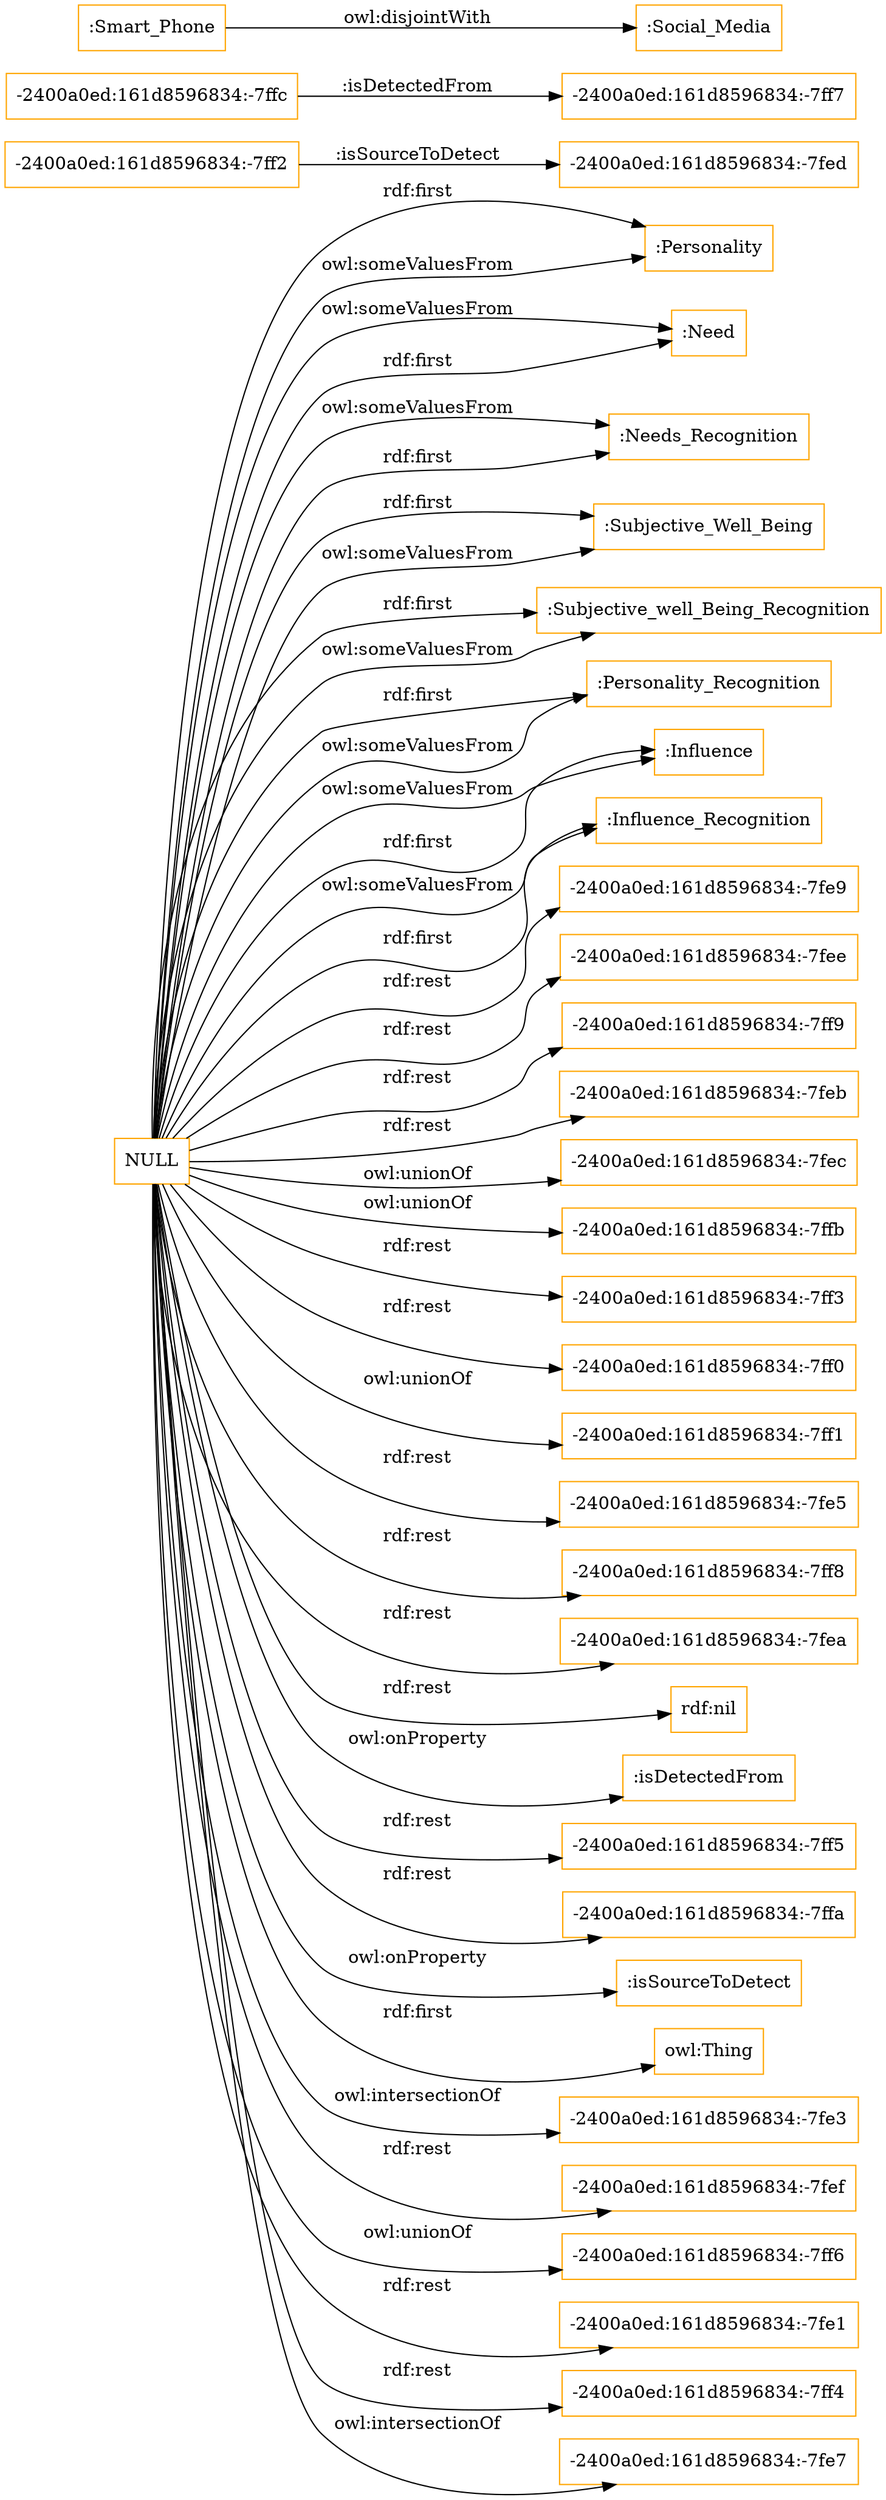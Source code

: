 digraph ar2dtool_diagram { 
rankdir=LR;
size="1501"
node [shape = rectangle, color="orange"]; ":Personality" ":Need" "-2400a0ed:161d8596834:-7ff2" ":Needs_Recognition" "-2400a0ed:161d8596834:-7ff7" ":Subjective_Well_Being" ":Subjective_well_Being_Recognition" ":Personality_Recognition" "-2400a0ed:161d8596834:-7ffc" ":Influence" ":Smart_Phone" ":Social_Media" "-2400a0ed:161d8596834:-7fed" ":Influence_Recognition" ; /*classes style*/
	"NULL" -> ":Personality_Recognition" [ label = "rdf:first" ];
	"NULL" -> ":Personality" [ label = "rdf:first" ];
	"NULL" -> "-2400a0ed:161d8596834:-7fe9" [ label = "rdf:rest" ];
	"NULL" -> "-2400a0ed:161d8596834:-7fee" [ label = "rdf:rest" ];
	"NULL" -> "-2400a0ed:161d8596834:-7ff9" [ label = "rdf:rest" ];
	"NULL" -> "-2400a0ed:161d8596834:-7feb" [ label = "rdf:rest" ];
	"NULL" -> ":Subjective_Well_Being" [ label = "rdf:first" ];
	"NULL" -> ":Personality_Recognition" [ label = "owl:someValuesFrom" ];
	"NULL" -> "-2400a0ed:161d8596834:-7fec" [ label = "owl:unionOf" ];
	"NULL" -> ":Need" [ label = "owl:someValuesFrom" ];
	"NULL" -> "-2400a0ed:161d8596834:-7ffb" [ label = "owl:unionOf" ];
	"NULL" -> ":Influence" [ label = "owl:someValuesFrom" ];
	"NULL" -> "-2400a0ed:161d8596834:-7ff3" [ label = "rdf:rest" ];
	"NULL" -> ":Influence_Recognition" [ label = "owl:someValuesFrom" ];
	"NULL" -> "-2400a0ed:161d8596834:-7ff0" [ label = "rdf:rest" ];
	"NULL" -> ":Personality" [ label = "owl:someValuesFrom" ];
	"NULL" -> ":Needs_Recognition" [ label = "owl:someValuesFrom" ];
	"NULL" -> "-2400a0ed:161d8596834:-7ff1" [ label = "owl:unionOf" ];
	"NULL" -> "-2400a0ed:161d8596834:-7fe5" [ label = "rdf:rest" ];
	"NULL" -> "-2400a0ed:161d8596834:-7ff8" [ label = "rdf:rest" ];
	"NULL" -> "-2400a0ed:161d8596834:-7fea" [ label = "rdf:rest" ];
	"NULL" -> "rdf:nil" [ label = "rdf:rest" ];
	"NULL" -> ":isDetectedFrom" [ label = "owl:onProperty" ];
	"NULL" -> "-2400a0ed:161d8596834:-7ff5" [ label = "rdf:rest" ];
	"NULL" -> ":Subjective_well_Being_Recognition" [ label = "rdf:first" ];
	"NULL" -> "-2400a0ed:161d8596834:-7ffa" [ label = "rdf:rest" ];
	"NULL" -> ":isSourceToDetect" [ label = "owl:onProperty" ];
	"NULL" -> ":Need" [ label = "rdf:first" ];
	"NULL" -> "owl:Thing" [ label = "rdf:first" ];
	"NULL" -> "-2400a0ed:161d8596834:-7fe3" [ label = "owl:intersectionOf" ];
	"NULL" -> "-2400a0ed:161d8596834:-7fef" [ label = "rdf:rest" ];
	"NULL" -> ":Subjective_well_Being_Recognition" [ label = "owl:someValuesFrom" ];
	"NULL" -> ":Influence" [ label = "rdf:first" ];
	"NULL" -> "-2400a0ed:161d8596834:-7ff6" [ label = "owl:unionOf" ];
	"NULL" -> "-2400a0ed:161d8596834:-7fe1" [ label = "rdf:rest" ];
	"NULL" -> ":Needs_Recognition" [ label = "rdf:first" ];
	"NULL" -> "-2400a0ed:161d8596834:-7ff4" [ label = "rdf:rest" ];
	"NULL" -> "-2400a0ed:161d8596834:-7fe7" [ label = "owl:intersectionOf" ];
	"NULL" -> ":Subjective_Well_Being" [ label = "owl:someValuesFrom" ];
	"NULL" -> ":Influence_Recognition" [ label = "rdf:first" ];
	":Smart_Phone" -> ":Social_Media" [ label = "owl:disjointWith" ];
	"-2400a0ed:161d8596834:-7ffc" -> "-2400a0ed:161d8596834:-7ff7" [ label = ":isDetectedFrom" ];
	"-2400a0ed:161d8596834:-7ff2" -> "-2400a0ed:161d8596834:-7fed" [ label = ":isSourceToDetect" ];

}
